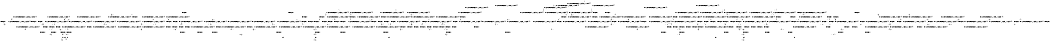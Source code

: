 digraph BCG {
size = "7, 10.5";
center = TRUE;
node [shape = circle];
0 [peripheries = 2];
0 -> 1 [label = "EX !0 !ATOMIC_EXCH_BRANCH (1, +1, TRUE, +0, 2, TRUE) !{0}"];
0 -> 2 [label = "EX !2 !ATOMIC_EXCH_BRANCH (1, +1, TRUE, +0, 2, TRUE) !{0}"];
0 -> 3 [label = "EX !1 !ATOMIC_EXCH_BRANCH (1, +0, FALSE, +0, 1, TRUE) !{0}"];
0 -> 4 [label = "EX !0 !ATOMIC_EXCH_BRANCH (1, +1, TRUE, +0, 2, TRUE) !{0}"];
1 -> 5 [label = "EX !2 !ATOMIC_EXCH_BRANCH (1, +1, TRUE, +0, 2, FALSE) !{0}"];
1 -> 6 [label = "EX !1 !ATOMIC_EXCH_BRANCH (1, +0, FALSE, +0, 1, FALSE) !{0}"];
1 -> 7 [label = "TERMINATE !0"];
2 -> 5 [label = "EX !0 !ATOMIC_EXCH_BRANCH (1, +1, TRUE, +0, 2, FALSE) !{0}"];
2 -> 8 [label = "EX !1 !ATOMIC_EXCH_BRANCH (1, +0, FALSE, +0, 1, FALSE) !{0}"];
2 -> 9 [label = "TERMINATE !2"];
2 -> 10 [label = "EX !0 !ATOMIC_EXCH_BRANCH (1, +1, TRUE, +0, 2, FALSE) !{0}"];
3 -> 3 [label = "EX !1 !ATOMIC_EXCH_BRANCH (1, +0, FALSE, +0, 1, TRUE) !{0}"];
3 -> 11 [label = "EX !0 !ATOMIC_EXCH_BRANCH (1, +1, TRUE, +0, 2, TRUE) !{0}"];
3 -> 12 [label = "EX !2 !ATOMIC_EXCH_BRANCH (1, +1, TRUE, +0, 2, TRUE) !{0}"];
3 -> 13 [label = "EX !0 !ATOMIC_EXCH_BRANCH (1, +1, TRUE, +0, 2, TRUE) !{0}"];
4 -> 10 [label = "EX !2 !ATOMIC_EXCH_BRANCH (1, +1, TRUE, +0, 2, FALSE) !{0}"];
4 -> 14 [label = "EX !1 !ATOMIC_EXCH_BRANCH (1, +0, FALSE, +0, 1, FALSE) !{0}"];
4 -> 15 [label = "TERMINATE !0"];
5 -> 16 [label = "EX !1 !ATOMIC_EXCH_BRANCH (1, +0, FALSE, +0, 1, FALSE) !{0}"];
5 -> 17 [label = "TERMINATE !0"];
5 -> 18 [label = "TERMINATE !2"];
6 -> 19 [label = "EX !2 !ATOMIC_EXCH_BRANCH (1, +1, TRUE, +0, 2, FALSE) !{0}"];
6 -> 20 [label = "TERMINATE !0"];
6 -> 21 [label = "TERMINATE !1"];
7 -> 22 [label = "EX !2 !ATOMIC_EXCH_BRANCH (1, +1, TRUE, +0, 2, FALSE) !{1}"];
7 -> 23 [label = "EX !1 !ATOMIC_EXCH_BRANCH (1, +0, FALSE, +0, 1, FALSE) !{1}"];
7 -> 24 [label = "EX !1 !ATOMIC_EXCH_BRANCH (1, +0, FALSE, +0, 1, FALSE) !{1}"];
8 -> 19 [label = "EX !0 !ATOMIC_EXCH_BRANCH (1, +1, TRUE, +0, 2, FALSE) !{0}"];
8 -> 25 [label = "TERMINATE !2"];
8 -> 26 [label = "TERMINATE !1"];
8 -> 27 [label = "EX !0 !ATOMIC_EXCH_BRANCH (1, +1, TRUE, +0, 2, FALSE) !{0}"];
9 -> 28 [label = "EX !0 !ATOMIC_EXCH_BRANCH (1, +1, TRUE, +0, 2, FALSE) !{0}"];
9 -> 29 [label = "EX !1 !ATOMIC_EXCH_BRANCH (1, +0, FALSE, +0, 1, FALSE) !{0}"];
9 -> 30 [label = "EX !0 !ATOMIC_EXCH_BRANCH (1, +1, TRUE, +0, 2, FALSE) !{0}"];
10 -> 31 [label = "EX !1 !ATOMIC_EXCH_BRANCH (1, +0, FALSE, +0, 1, FALSE) !{0}"];
10 -> 32 [label = "TERMINATE !0"];
10 -> 33 [label = "TERMINATE !2"];
11 -> 6 [label = "EX !1 !ATOMIC_EXCH_BRANCH (1, +0, FALSE, +0, 1, FALSE) !{0}"];
11 -> 34 [label = "EX !2 !ATOMIC_EXCH_BRANCH (1, +1, TRUE, +0, 2, FALSE) !{0}"];
11 -> 35 [label = "TERMINATE !0"];
12 -> 8 [label = "EX !1 !ATOMIC_EXCH_BRANCH (1, +0, FALSE, +0, 1, FALSE) !{0}"];
12 -> 34 [label = "EX !0 !ATOMIC_EXCH_BRANCH (1, +1, TRUE, +0, 2, FALSE) !{0}"];
12 -> 36 [label = "TERMINATE !2"];
12 -> 37 [label = "EX !0 !ATOMIC_EXCH_BRANCH (1, +1, TRUE, +0, 2, FALSE) !{0}"];
13 -> 14 [label = "EX !1 !ATOMIC_EXCH_BRANCH (1, +0, FALSE, +0, 1, FALSE) !{0}"];
13 -> 37 [label = "EX !2 !ATOMIC_EXCH_BRANCH (1, +1, TRUE, +0, 2, FALSE) !{0}"];
13 -> 38 [label = "TERMINATE !0"];
14 -> 27 [label = "EX !2 !ATOMIC_EXCH_BRANCH (1, +1, TRUE, +0, 2, FALSE) !{0}"];
14 -> 39 [label = "TERMINATE !0"];
14 -> 40 [label = "TERMINATE !1"];
15 -> 41 [label = "EX !2 !ATOMIC_EXCH_BRANCH (1, +1, TRUE, +0, 2, FALSE) !{1}"];
15 -> 42 [label = "EX !1 !ATOMIC_EXCH_BRANCH (1, +0, FALSE, +0, 1, FALSE) !{1}"];
16 -> 43 [label = "TERMINATE !0"];
16 -> 44 [label = "TERMINATE !2"];
16 -> 45 [label = "TERMINATE !1"];
17 -> 46 [label = "EX !1 !ATOMIC_EXCH_BRANCH (1, +0, FALSE, +0, 1, FALSE) !{1}"];
17 -> 47 [label = "TERMINATE !2"];
17 -> 48 [label = "EX !1 !ATOMIC_EXCH_BRANCH (1, +0, FALSE, +0, 1, FALSE) !{1}"];
18 -> 49 [label = "EX !1 !ATOMIC_EXCH_BRANCH (1, +0, FALSE, +0, 1, FALSE) !{0}"];
18 -> 50 [label = "TERMINATE !0"];
19 -> 43 [label = "TERMINATE !0"];
19 -> 44 [label = "TERMINATE !2"];
19 -> 45 [label = "TERMINATE !1"];
20 -> 51 [label = "EX !2 !ATOMIC_EXCH_BRANCH (1, +1, TRUE, +0, 2, FALSE) !{1}"];
20 -> 52 [label = "TERMINATE !1"];
21 -> 53 [label = "EX !2 !ATOMIC_EXCH_BRANCH (1, +1, TRUE, +0, 2, FALSE) !{0}"];
21 -> 54 [label = "TERMINATE !0"];
22 -> 46 [label = "EX !1 !ATOMIC_EXCH_BRANCH (1, +0, FALSE, +0, 1, FALSE) !{1}"];
22 -> 47 [label = "TERMINATE !2"];
22 -> 48 [label = "EX !1 !ATOMIC_EXCH_BRANCH (1, +0, FALSE, +0, 1, FALSE) !{1}"];
23 -> 51 [label = "EX !2 !ATOMIC_EXCH_BRANCH (1, +1, TRUE, +0, 2, FALSE) !{1}"];
23 -> 52 [label = "TERMINATE !1"];
24 -> 55 [label = "EX !2 !ATOMIC_EXCH_BRANCH (1, +1, TRUE, +0, 2, FALSE) !{1}"];
24 -> 56 [label = "TERMINATE !1"];
25 -> 57 [label = "EX !0 !ATOMIC_EXCH_BRANCH (1, +1, TRUE, +0, 2, FALSE) !{0}"];
25 -> 58 [label = "TERMINATE !1"];
25 -> 59 [label = "EX !0 !ATOMIC_EXCH_BRANCH (1, +1, TRUE, +0, 2, FALSE) !{0}"];
26 -> 53 [label = "EX !0 !ATOMIC_EXCH_BRANCH (1, +1, TRUE, +0, 2, FALSE) !{0}"];
26 -> 58 [label = "TERMINATE !2"];
26 -> 60 [label = "EX !0 !ATOMIC_EXCH_BRANCH (1, +1, TRUE, +0, 2, FALSE) !{0}"];
27 -> 61 [label = "TERMINATE !0"];
27 -> 62 [label = "TERMINATE !2"];
27 -> 63 [label = "TERMINATE !1"];
28 -> 49 [label = "EX !1 !ATOMIC_EXCH_BRANCH (1, +0, FALSE, +0, 1, FALSE) !{0}"];
28 -> 50 [label = "TERMINATE !0"];
29 -> 57 [label = "EX !0 !ATOMIC_EXCH_BRANCH (1, +1, TRUE, +0, 2, FALSE) !{0}"];
29 -> 58 [label = "TERMINATE !1"];
29 -> 59 [label = "EX !0 !ATOMIC_EXCH_BRANCH (1, +1, TRUE, +0, 2, FALSE) !{0}"];
30 -> 64 [label = "EX !1 !ATOMIC_EXCH_BRANCH (1, +0, FALSE, +0, 1, FALSE) !{0}"];
30 -> 65 [label = "TERMINATE !0"];
31 -> 61 [label = "TERMINATE !0"];
31 -> 62 [label = "TERMINATE !2"];
31 -> 63 [label = "TERMINATE !1"];
32 -> 66 [label = "EX !1 !ATOMIC_EXCH_BRANCH (1, +0, FALSE, +0, 1, FALSE) !{1}"];
32 -> 67 [label = "TERMINATE !2"];
33 -> 64 [label = "EX !1 !ATOMIC_EXCH_BRANCH (1, +0, FALSE, +0, 1, FALSE) !{0}"];
33 -> 65 [label = "TERMINATE !0"];
34 -> 16 [label = "EX !1 !ATOMIC_EXCH_BRANCH (1, +0, FALSE, +0, 1, FALSE) !{0}"];
34 -> 68 [label = "TERMINATE !0"];
34 -> 69 [label = "TERMINATE !2"];
35 -> 23 [label = "EX !1 !ATOMIC_EXCH_BRANCH (1, +0, FALSE, +0, 1, FALSE) !{1}"];
35 -> 70 [label = "EX !2 !ATOMIC_EXCH_BRANCH (1, +1, TRUE, +0, 2, FALSE) !{1}"];
35 -> 24 [label = "EX !1 !ATOMIC_EXCH_BRANCH (1, +0, FALSE, +0, 1, FALSE) !{1}"];
36 -> 29 [label = "EX !1 !ATOMIC_EXCH_BRANCH (1, +0, FALSE, +0, 1, FALSE) !{0}"];
36 -> 71 [label = "EX !0 !ATOMIC_EXCH_BRANCH (1, +1, TRUE, +0, 2, FALSE) !{0}"];
36 -> 72 [label = "EX !0 !ATOMIC_EXCH_BRANCH (1, +1, TRUE, +0, 2, FALSE) !{0}"];
37 -> 31 [label = "EX !1 !ATOMIC_EXCH_BRANCH (1, +0, FALSE, +0, 1, FALSE) !{0}"];
37 -> 73 [label = "TERMINATE !0"];
37 -> 74 [label = "TERMINATE !2"];
38 -> 42 [label = "EX !1 !ATOMIC_EXCH_BRANCH (1, +0, FALSE, +0, 1, FALSE) !{1}"];
38 -> 75 [label = "EX !2 !ATOMIC_EXCH_BRANCH (1, +1, TRUE, +0, 2, FALSE) !{1}"];
39 -> 76 [label = "EX !2 !ATOMIC_EXCH_BRANCH (1, +1, TRUE, +0, 2, FALSE) !{1}"];
39 -> 77 [label = "TERMINATE !1"];
40 -> 60 [label = "EX !2 !ATOMIC_EXCH_BRANCH (1, +1, TRUE, +0, 2, FALSE) !{0}"];
40 -> 78 [label = "TERMINATE !0"];
41 -> 66 [label = "EX !1 !ATOMIC_EXCH_BRANCH (1, +0, FALSE, +0, 1, FALSE) !{1}"];
41 -> 67 [label = "TERMINATE !2"];
42 -> 76 [label = "EX !2 !ATOMIC_EXCH_BRANCH (1, +1, TRUE, +0, 2, FALSE) !{1}"];
42 -> 77 [label = "TERMINATE !1"];
43 -> 79 [label = "TERMINATE !2"];
43 -> 80 [label = "TERMINATE !1"];
44 -> 81 [label = "TERMINATE !0"];
44 -> 82 [label = "TERMINATE !1"];
45 -> 83 [label = "TERMINATE !0"];
45 -> 82 [label = "TERMINATE !2"];
46 -> 79 [label = "TERMINATE !2"];
46 -> 80 [label = "TERMINATE !1"];
47 -> 84 [label = "EX !1 !ATOMIC_EXCH_BRANCH (1, +0, FALSE, +0, 1, FALSE) !{1}"];
47 -> 85 [label = "EX !1 !ATOMIC_EXCH_BRANCH (1, +0, FALSE, +0, 1, FALSE) !{1}"];
48 -> 86 [label = "TERMINATE !2"];
48 -> 87 [label = "TERMINATE !1"];
49 -> 81 [label = "TERMINATE !0"];
49 -> 82 [label = "TERMINATE !1"];
50 -> 84 [label = "EX !1 !ATOMIC_EXCH_BRANCH (1, +0, FALSE, +0, 1, FALSE) !{1}"];
50 -> 85 [label = "EX !1 !ATOMIC_EXCH_BRANCH (1, +0, FALSE, +0, 1, FALSE) !{1}"];
51 -> 79 [label = "TERMINATE !2"];
51 -> 80 [label = "TERMINATE !1"];
52 -> 88 [label = "EX !2 !ATOMIC_EXCH_BRANCH (1, +1, TRUE, +0, 2, FALSE) !{2}"];
52 -> 89 [label = "EX !2 !ATOMIC_EXCH_BRANCH (1, +1, TRUE, +0, 2, FALSE) !{2}"];
53 -> 83 [label = "TERMINATE !0"];
53 -> 82 [label = "TERMINATE !2"];
54 -> 88 [label = "EX !2 !ATOMIC_EXCH_BRANCH (1, +1, TRUE, +0, 2, FALSE) !{2}"];
54 -> 89 [label = "EX !2 !ATOMIC_EXCH_BRANCH (1, +1, TRUE, +0, 2, FALSE) !{2}"];
55 -> 86 [label = "TERMINATE !2"];
55 -> 87 [label = "TERMINATE !1"];
56 -> 90 [label = "EX !2 !ATOMIC_EXCH_BRANCH (1, +1, TRUE, +0, 2, FALSE) !{2}"];
57 -> 81 [label = "TERMINATE !0"];
57 -> 82 [label = "TERMINATE !1"];
58 -> 91 [label = "EX !0 !ATOMIC_EXCH_BRANCH (1, +1, TRUE, +0, 2, FALSE) !{0}"];
58 -> 92 [label = "EX !0 !ATOMIC_EXCH_BRANCH (1, +1, TRUE, +0, 2, FALSE) !{0}"];
59 -> 93 [label = "TERMINATE !0"];
59 -> 94 [label = "TERMINATE !1"];
60 -> 95 [label = "TERMINATE !0"];
60 -> 94 [label = "TERMINATE !2"];
61 -> 96 [label = "TERMINATE !2"];
61 -> 97 [label = "TERMINATE !1"];
62 -> 93 [label = "TERMINATE !0"];
62 -> 94 [label = "TERMINATE !1"];
63 -> 95 [label = "TERMINATE !0"];
63 -> 94 [label = "TERMINATE !2"];
64 -> 93 [label = "TERMINATE !0"];
64 -> 94 [label = "TERMINATE !1"];
65 -> 98 [label = "EX !1 !ATOMIC_EXCH_BRANCH (1, +0, FALSE, +0, 1, FALSE) !{1}"];
66 -> 96 [label = "TERMINATE !2"];
66 -> 97 [label = "TERMINATE !1"];
67 -> 98 [label = "EX !1 !ATOMIC_EXCH_BRANCH (1, +0, FALSE, +0, 1, FALSE) !{1}"];
68 -> 46 [label = "EX !1 !ATOMIC_EXCH_BRANCH (1, +0, FALSE, +0, 1, FALSE) !{1}"];
68 -> 99 [label = "TERMINATE !2"];
68 -> 48 [label = "EX !1 !ATOMIC_EXCH_BRANCH (1, +0, FALSE, +0, 1, FALSE) !{1}"];
69 -> 49 [label = "EX !1 !ATOMIC_EXCH_BRANCH (1, +0, FALSE, +0, 1, FALSE) !{0}"];
69 -> 100 [label = "TERMINATE !0"];
70 -> 46 [label = "EX !1 !ATOMIC_EXCH_BRANCH (1, +0, FALSE, +0, 1, FALSE) !{1}"];
70 -> 99 [label = "TERMINATE !2"];
70 -> 48 [label = "EX !1 !ATOMIC_EXCH_BRANCH (1, +0, FALSE, +0, 1, FALSE) !{1}"];
71 -> 49 [label = "EX !1 !ATOMIC_EXCH_BRANCH (1, +0, FALSE, +0, 1, FALSE) !{0}"];
71 -> 100 [label = "TERMINATE !0"];
72 -> 64 [label = "EX !1 !ATOMIC_EXCH_BRANCH (1, +0, FALSE, +0, 1, FALSE) !{0}"];
72 -> 101 [label = "TERMINATE !0"];
73 -> 66 [label = "EX !1 !ATOMIC_EXCH_BRANCH (1, +0, FALSE, +0, 1, FALSE) !{1}"];
73 -> 102 [label = "TERMINATE !2"];
74 -> 64 [label = "EX !1 !ATOMIC_EXCH_BRANCH (1, +0, FALSE, +0, 1, FALSE) !{0}"];
74 -> 101 [label = "TERMINATE !0"];
75 -> 66 [label = "EX !1 !ATOMIC_EXCH_BRANCH (1, +0, FALSE, +0, 1, FALSE) !{1}"];
75 -> 102 [label = "TERMINATE !2"];
76 -> 96 [label = "TERMINATE !2"];
76 -> 97 [label = "TERMINATE !1"];
77 -> 103 [label = "EX !2 !ATOMIC_EXCH_BRANCH (1, +1, TRUE, +0, 2, FALSE) !{2}"];
78 -> 103 [label = "EX !2 !ATOMIC_EXCH_BRANCH (1, +1, TRUE, +0, 2, FALSE) !{2}"];
79 -> 104 [label = "TERMINATE !1"];
80 -> 105 [label = "TERMINATE !2"];
81 -> 104 [label = "TERMINATE !1"];
82 -> 106 [label = "TERMINATE !0"];
83 -> 105 [label = "TERMINATE !2"];
84 -> 104 [label = "TERMINATE !1"];
85 -> 107 [label = "TERMINATE !1"];
86 -> 107 [label = "TERMINATE !1"];
87 -> 108 [label = "TERMINATE !2"];
88 -> 105 [label = "TERMINATE !2"];
89 -> 109 [label = "TERMINATE !2"];
90 -> 108 [label = "TERMINATE !2"];
91 -> 106 [label = "TERMINATE !0"];
92 -> 110 [label = "TERMINATE !0"];
93 -> 111 [label = "TERMINATE !1"];
94 -> 110 [label = "TERMINATE !0"];
95 -> 112 [label = "TERMINATE !2"];
96 -> 111 [label = "TERMINATE !1"];
97 -> 112 [label = "TERMINATE !2"];
98 -> 111 [label = "TERMINATE !1"];
99 -> 84 [label = "EX !1 !ATOMIC_EXCH_BRANCH (1, +0, FALSE, +0, 1, FALSE) !{1}"];
99 -> 85 [label = "EX !1 !ATOMIC_EXCH_BRANCH (1, +0, FALSE, +0, 1, FALSE) !{1}"];
100 -> 84 [label = "EX !1 !ATOMIC_EXCH_BRANCH (1, +0, FALSE, +0, 1, FALSE) !{1}"];
100 -> 85 [label = "EX !1 !ATOMIC_EXCH_BRANCH (1, +0, FALSE, +0, 1, FALSE) !{1}"];
101 -> 98 [label = "EX !1 !ATOMIC_EXCH_BRANCH (1, +0, FALSE, +0, 1, FALSE) !{1}"];
102 -> 98 [label = "EX !1 !ATOMIC_EXCH_BRANCH (1, +0, FALSE, +0, 1, FALSE) !{1}"];
103 -> 112 [label = "TERMINATE !2"];
104 -> 113 [label = "exit"];
105 -> 113 [label = "exit"];
106 -> 113 [label = "exit"];
107 -> 114 [label = "exit"];
108 -> 114 [label = "exit"];
109 -> 115 [label = "exit"];
110 -> 116 [label = "exit"];
111 -> 116 [label = "exit"];
112 -> 116 [label = "exit"];
}
